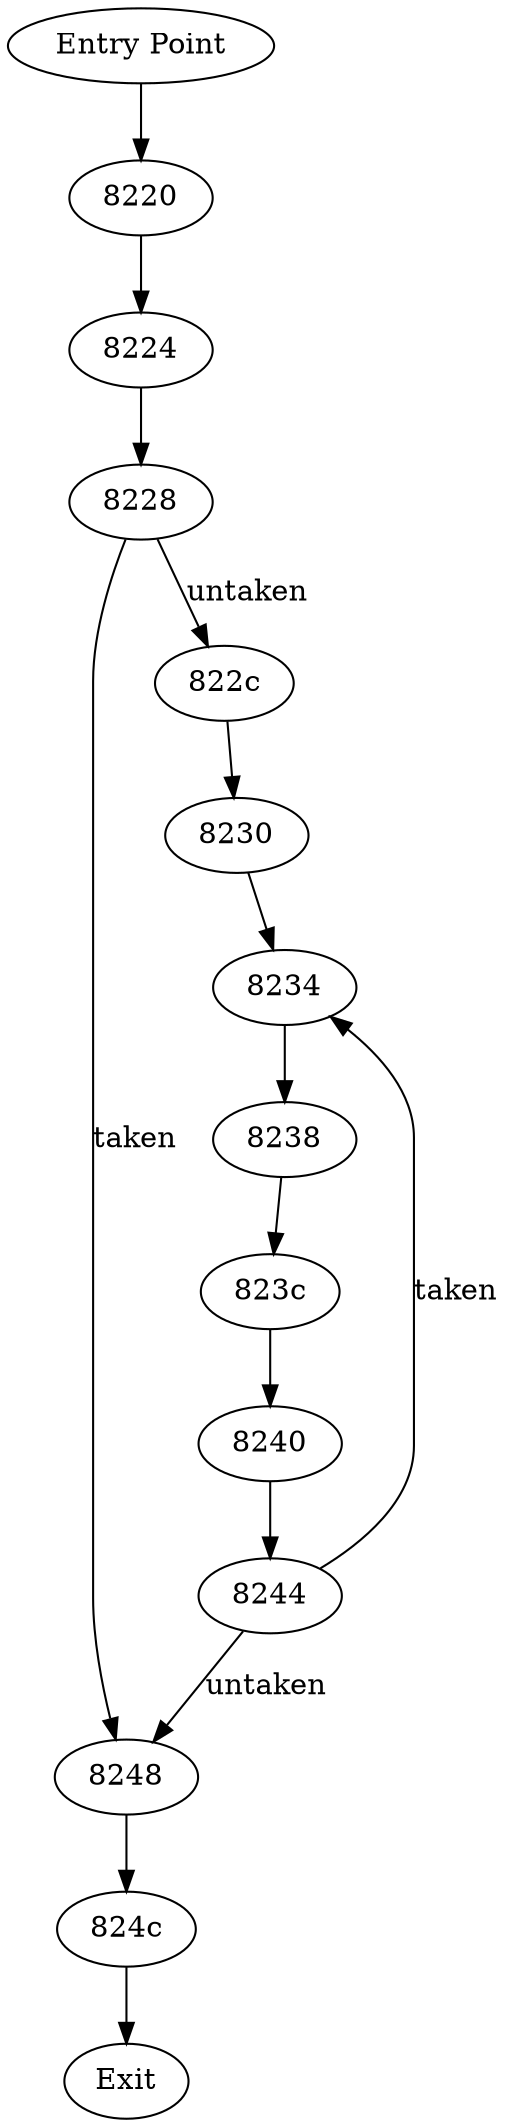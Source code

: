 digraph ReconstructedCFG {
	"Entry Point";
	"Entry Point" -> "8220";
	"8220";
	"8220" -> "8224" [label = ""] ;
	"8224";
	"8224" -> "8228" [label = ""] ;
	"8228";
	"8228" -> "8248" [label = "taken"] ;
	"8228" -> "822c" [label = "untaken"] ;
	"822c";
	"822c" -> "8230" [label = ""] ;
	"8230";
	"8230" -> "8234" [label = ""] ;
	"8234";
	"8234" -> "8238" [label = ""] ;
	"8238";
	"8238" -> "823c" [label = ""] ;
	"823c";
	"823c" -> "8240" [label = ""] ;
	"8240";
	"8240" -> "8244" [label = ""] ;
	"8244";
	"8244" -> "8248" [label = "untaken"] ;
	"8244" -> "8234" [label = "taken"] ;
	"8248";
	"8248" -> "824c" [label = ""] ;
	"824c";
	"Exit";
	"824c" -> "Exit";
}